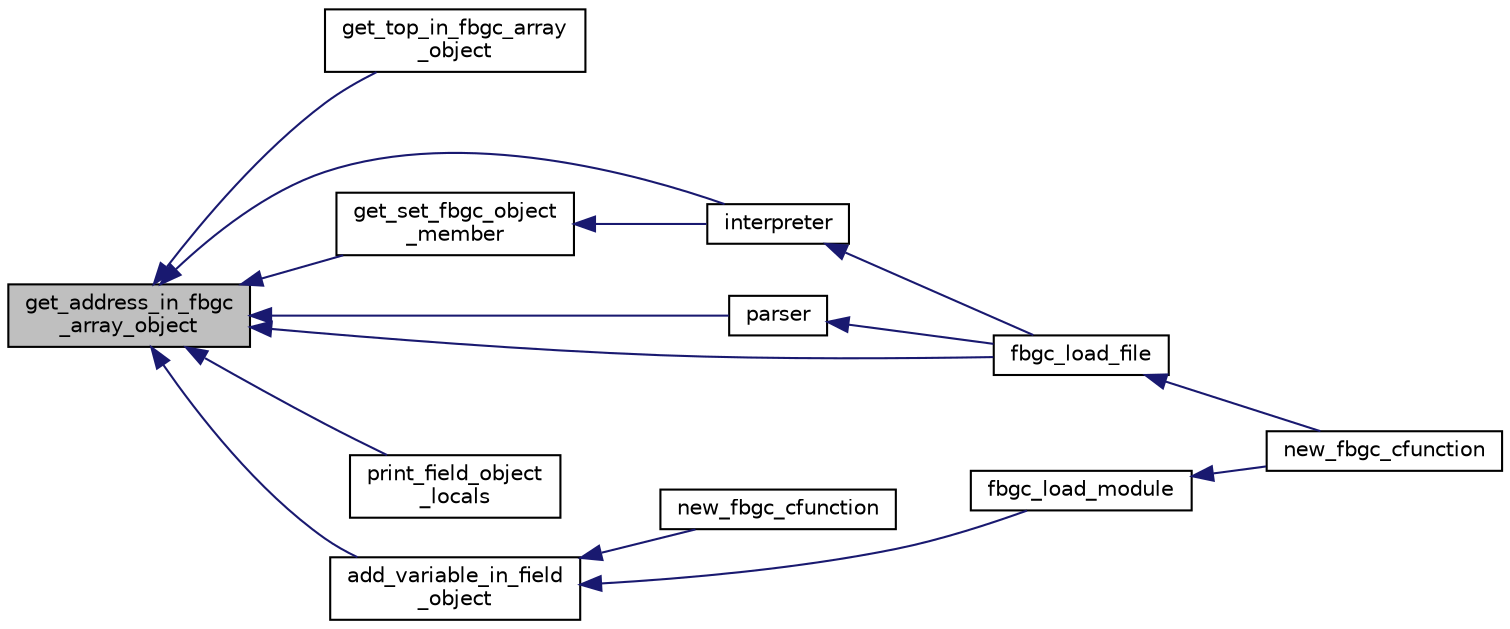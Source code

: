 digraph "get_address_in_fbgc_array_object"
{
  edge [fontname="Helvetica",fontsize="10",labelfontname="Helvetica",labelfontsize="10"];
  node [fontname="Helvetica",fontsize="10",shape=record];
  rankdir="LR";
  Node9 [label="get_address_in_fbgc\l_array_object",height=0.2,width=0.4,color="black", fillcolor="grey75", style="filled", fontcolor="black"];
  Node9 -> Node10 [dir="back",color="midnightblue",fontsize="10",style="solid",fontname="Helvetica"];
  Node10 [label="get_top_in_fbgc_array\l_object",height=0.2,width=0.4,color="black", fillcolor="white", style="filled",URL="$array__object_8h.html#a83c044a36ed6451643f967343d8d4d55"];
  Node9 -> Node11 [dir="back",color="midnightblue",fontsize="10",style="solid",fontname="Helvetica"];
  Node11 [label="fbgc_load_file",height=0.2,width=0.4,color="black", fillcolor="white", style="filled",URL="$fbgc_8h.html#a2aeeff0403205e54bd0dd187e4337b4a"];
  Node11 -> Node12 [dir="back",color="midnightblue",fontsize="10",style="solid",fontname="Helvetica"];
  Node12 [label="new_fbgc_cfunction",height=0.2,width=0.4,color="black", fillcolor="white", style="filled",URL="$fbgc__stl_8c.html#a23883ffe16d0cfdc1f70f3c31b650d2c"];
  Node9 -> Node13 [dir="back",color="midnightblue",fontsize="10",style="solid",fontname="Helvetica"];
  Node13 [label="get_set_fbgc_object\l_member",height=0.2,width=0.4,color="black", fillcolor="white", style="filled",URL="$fbgc__object_8h.html#a6b179b77e73ea2031e250652bb83c1cf"];
  Node13 -> Node14 [dir="back",color="midnightblue",fontsize="10",style="solid",fontname="Helvetica"];
  Node14 [label="interpreter",height=0.2,width=0.4,color="black", fillcolor="white", style="filled",URL="$interpreter_8h.html#acb0454b55a53dfb587644f66848a0646"];
  Node14 -> Node11 [dir="back",color="midnightblue",fontsize="10",style="solid",fontname="Helvetica"];
  Node9 -> Node15 [dir="back",color="midnightblue",fontsize="10",style="solid",fontname="Helvetica"];
  Node15 [label="add_variable_in_field\l_object",height=0.2,width=0.4,color="black", fillcolor="white", style="filled",URL="$field__object_8h.html#a3b4ac96927adceb7d098f4616c9a1974"];
  Node15 -> Node16 [dir="back",color="midnightblue",fontsize="10",style="solid",fontname="Helvetica"];
  Node16 [label="new_fbgc_cfunction",height=0.2,width=0.4,color="black", fillcolor="white", style="filled",URL="$fbgc__math_8c.html#a9eb1700a5bd425c10311d25a941c3f38"];
  Node15 -> Node17 [dir="back",color="midnightblue",fontsize="10",style="solid",fontname="Helvetica"];
  Node17 [label="fbgc_load_module",height=0.2,width=0.4,color="black", fillcolor="white", style="filled",URL="$fbgc_8h.html#a028d4bd3c990b0410fe7e03543a8ed60"];
  Node17 -> Node12 [dir="back",color="midnightblue",fontsize="10",style="solid",fontname="Helvetica"];
  Node9 -> Node18 [dir="back",color="midnightblue",fontsize="10",style="solid",fontname="Helvetica"];
  Node18 [label="print_field_object\l_locals",height=0.2,width=0.4,color="black", fillcolor="white", style="filled",URL="$field__object_8h.html#af022b85fb80b3df106abb4ca425d3642"];
  Node9 -> Node14 [dir="back",color="midnightblue",fontsize="10",style="solid",fontname="Helvetica"];
  Node9 -> Node19 [dir="back",color="midnightblue",fontsize="10",style="solid",fontname="Helvetica"];
  Node19 [label="parser",height=0.2,width=0.4,color="black", fillcolor="white", style="filled",URL="$parser_8h.html#a9128876c7bafe4207a35d10f2c7f12a8"];
  Node19 -> Node11 [dir="back",color="midnightblue",fontsize="10",style="solid",fontname="Helvetica"];
}
